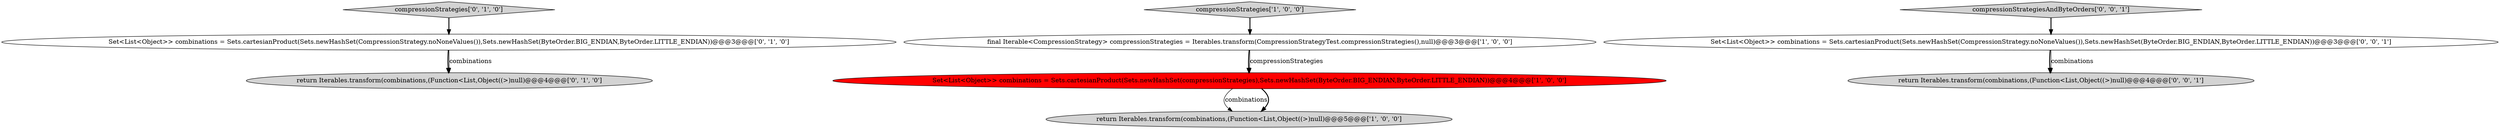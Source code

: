 digraph {
4 [style = filled, label = "compressionStrategies['0', '1', '0']", fillcolor = lightgray, shape = diamond image = "AAA0AAABBB2BBB"];
3 [style = filled, label = "Set<List<Object>> combinations = Sets.cartesianProduct(Sets.newHashSet(compressionStrategies),Sets.newHashSet(ByteOrder.BIG_ENDIAN,ByteOrder.LITTLE_ENDIAN))@@@4@@@['1', '0', '0']", fillcolor = red, shape = ellipse image = "AAA1AAABBB1BBB"];
2 [style = filled, label = "compressionStrategies['1', '0', '0']", fillcolor = lightgray, shape = diamond image = "AAA0AAABBB1BBB"];
5 [style = filled, label = "Set<List<Object>> combinations = Sets.cartesianProduct(Sets.newHashSet(CompressionStrategy.noNoneValues()),Sets.newHashSet(ByteOrder.BIG_ENDIAN,ByteOrder.LITTLE_ENDIAN))@@@3@@@['0', '1', '0']", fillcolor = white, shape = ellipse image = "AAA0AAABBB2BBB"];
9 [style = filled, label = "Set<List<Object>> combinations = Sets.cartesianProduct(Sets.newHashSet(CompressionStrategy.noNoneValues()),Sets.newHashSet(ByteOrder.BIG_ENDIAN,ByteOrder.LITTLE_ENDIAN))@@@3@@@['0', '0', '1']", fillcolor = white, shape = ellipse image = "AAA0AAABBB3BBB"];
7 [style = filled, label = "compressionStrategiesAndByteOrders['0', '0', '1']", fillcolor = lightgray, shape = diamond image = "AAA0AAABBB3BBB"];
8 [style = filled, label = "return Iterables.transform(combinations,(Function<List,Object((>)null)@@@4@@@['0', '0', '1']", fillcolor = lightgray, shape = ellipse image = "AAA0AAABBB3BBB"];
6 [style = filled, label = "return Iterables.transform(combinations,(Function<List,Object((>)null)@@@4@@@['0', '1', '0']", fillcolor = lightgray, shape = ellipse image = "AAA0AAABBB2BBB"];
0 [style = filled, label = "final Iterable<CompressionStrategy> compressionStrategies = Iterables.transform(CompressionStrategyTest.compressionStrategies(),null)@@@3@@@['1', '0', '0']", fillcolor = white, shape = ellipse image = "AAA0AAABBB1BBB"];
1 [style = filled, label = "return Iterables.transform(combinations,(Function<List,Object((>)null)@@@5@@@['1', '0', '0']", fillcolor = lightgray, shape = ellipse image = "AAA0AAABBB1BBB"];
0->3 [style = bold, label=""];
7->9 [style = bold, label=""];
2->0 [style = bold, label=""];
5->6 [style = bold, label=""];
3->1 [style = solid, label="combinations"];
3->1 [style = bold, label=""];
9->8 [style = bold, label=""];
4->5 [style = bold, label=""];
0->3 [style = solid, label="compressionStrategies"];
9->8 [style = solid, label="combinations"];
5->6 [style = solid, label="combinations"];
}
